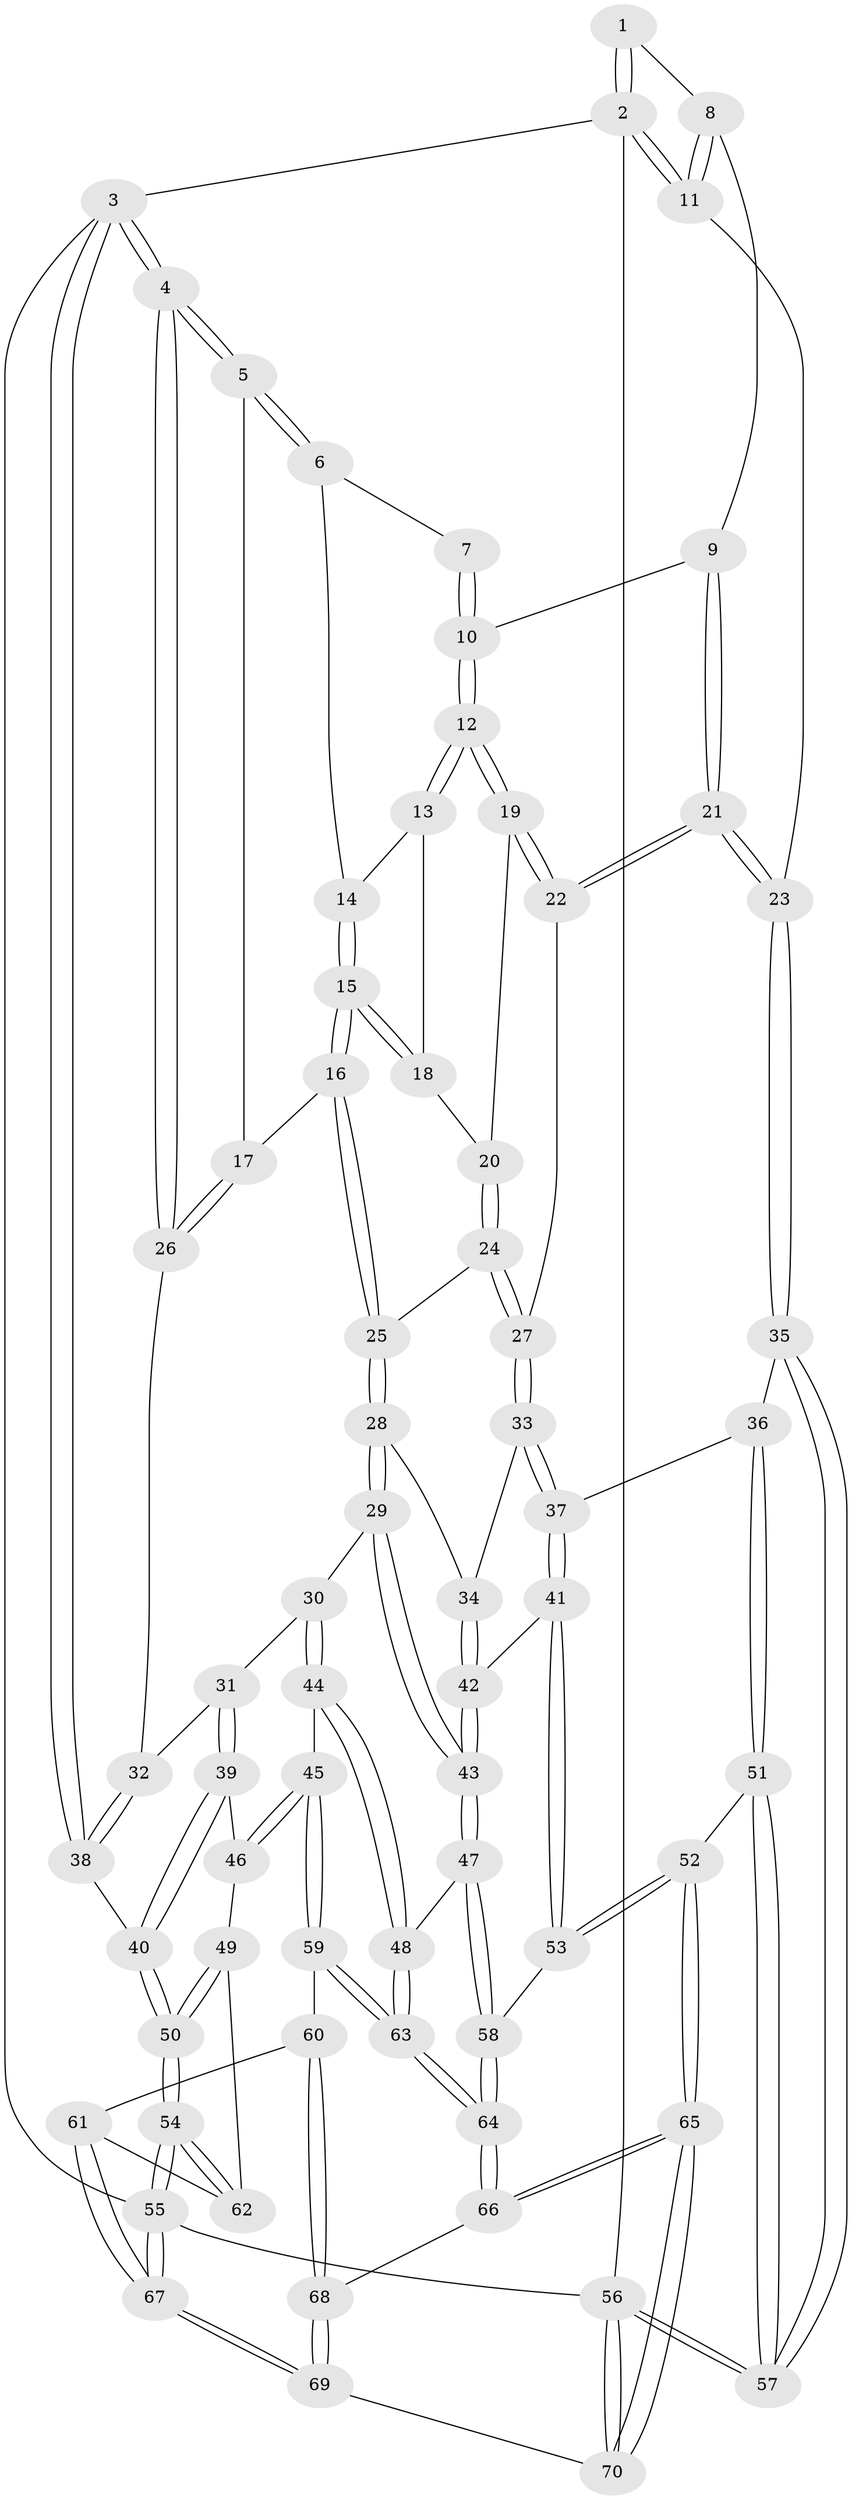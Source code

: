 // coarse degree distribution, {3: 0.6046511627906976, 4: 0.37209302325581395, 6: 0.023255813953488372}
// Generated by graph-tools (version 1.1) at 2025/38/03/04/25 23:38:28]
// undirected, 70 vertices, 172 edges
graph export_dot {
  node [color=gray90,style=filled];
  1 [pos="+0.8220646214793054+0"];
  2 [pos="+1+0"];
  3 [pos="+0+0"];
  4 [pos="+0+0"];
  5 [pos="+0.39006853441623096+0"];
  6 [pos="+0.5150314493854388+0"];
  7 [pos="+0.7057969055237299+0"];
  8 [pos="+0.8931955156740081+0.035631357733619834"];
  9 [pos="+0.8626013010822842+0.1011967383676582"];
  10 [pos="+0.759955436676656+0.06382104947199745"];
  11 [pos="+1+0.07390025533487703"];
  12 [pos="+0.7184790036505778+0.11773894077374683"];
  13 [pos="+0.6538385151744344+0.1016877281724799"];
  14 [pos="+0.5581545296562314+0"];
  15 [pos="+0.5495410436025734+0.1455263044292609"];
  16 [pos="+0.5082259952362526+0.20321546858670722"];
  17 [pos="+0.3432556087476025+0.0508504003408288"];
  18 [pos="+0.6195276002434101+0.13577523057675522"];
  19 [pos="+0.7271449902802232+0.18855645347694444"];
  20 [pos="+0.6336196642874347+0.17359599104761794"];
  21 [pos="+0.9296323480643744+0.25424266343306023"];
  22 [pos="+0.7455863468289149+0.23692522065065924"];
  23 [pos="+1+0.3623825013662131"];
  24 [pos="+0.5956727416084034+0.2381523213240959"];
  25 [pos="+0.5149549718865448+0.24318840200602854"];
  26 [pos="+0.2248375655455534+0.21292845177779204"];
  27 [pos="+0.7079090436218313+0.2697463050016891"];
  28 [pos="+0.4452397452606968+0.40210944148448885"];
  29 [pos="+0.43645179024819597+0.40644091896979573"];
  30 [pos="+0.43296664510238114+0.40742345138822583"];
  31 [pos="+0.2842637348287912+0.3315176579301793"];
  32 [pos="+0.21835752395988683+0.2562587252777666"];
  33 [pos="+0.6754776852380512+0.39660298944242567"];
  34 [pos="+0.5613804567689898+0.42158070582671975"];
  35 [pos="+1+0.37760595426612226"];
  36 [pos="+0.8650941364314476+0.49989951393768645"];
  37 [pos="+0.8368451805255526+0.5041640250676908"];
  38 [pos="+0+0.3630714109655378"];
  39 [pos="+0.1544441734496912+0.5402422989716652"];
  40 [pos="+0+0.4399672903637697"];
  41 [pos="+0.7527122112642133+0.5841704455203179"];
  42 [pos="+0.6563453087517986+0.6049132261270763"];
  43 [pos="+0.597982434898959+0.6588673087411394"];
  44 [pos="+0.39730885407900174+0.5073230920910721"];
  45 [pos="+0.3180857592704699+0.6016157251073776"];
  46 [pos="+0.17630892159879402+0.5746128370320053"];
  47 [pos="+0.5787353812686018+0.696013246148366"];
  48 [pos="+0.5392747619905099+0.7267691117410002"];
  49 [pos="+0.15557097437605655+0.6263865432678377"];
  50 [pos="+0+0.6035603501325504"];
  51 [pos="+0.8987792693584421+0.821395133230235"];
  52 [pos="+0.8600237092809465+0.8273388999148208"];
  53 [pos="+0.7712198432207226+0.7721003283043604"];
  54 [pos="+0+0.7897994065758356"];
  55 [pos="+0+1"];
  56 [pos="+1+1"];
  57 [pos="+1+0.9229809442989158"];
  58 [pos="+0.7652119463367213+0.772445762378092"];
  59 [pos="+0.33724918249621344+0.7642436935066934"];
  60 [pos="+0.32804128708876784+0.7713649848783054"];
  61 [pos="+0.21928699530926327+0.7888583834079667"];
  62 [pos="+0.1255242913388852+0.7260277093433914"];
  63 [pos="+0.5050658915881691+0.7846892631723049"];
  64 [pos="+0.5575376515032425+0.9065069021397816"];
  65 [pos="+0.6265154633233618+1"];
  66 [pos="+0.5629844304574979+0.9504988908923754"];
  67 [pos="+0+1"];
  68 [pos="+0.32781755081094033+0.9272638757779019"];
  69 [pos="+0.13629510592398347+1"];
  70 [pos="+0.6262812169916345+1"];
  1 -- 2;
  1 -- 2;
  1 -- 8;
  2 -- 3;
  2 -- 11;
  2 -- 11;
  2 -- 56;
  3 -- 4;
  3 -- 4;
  3 -- 38;
  3 -- 38;
  3 -- 55;
  4 -- 5;
  4 -- 5;
  4 -- 26;
  4 -- 26;
  5 -- 6;
  5 -- 6;
  5 -- 17;
  6 -- 7;
  6 -- 14;
  7 -- 10;
  7 -- 10;
  8 -- 9;
  8 -- 11;
  8 -- 11;
  9 -- 10;
  9 -- 21;
  9 -- 21;
  10 -- 12;
  10 -- 12;
  11 -- 23;
  12 -- 13;
  12 -- 13;
  12 -- 19;
  12 -- 19;
  13 -- 14;
  13 -- 18;
  14 -- 15;
  14 -- 15;
  15 -- 16;
  15 -- 16;
  15 -- 18;
  15 -- 18;
  16 -- 17;
  16 -- 25;
  16 -- 25;
  17 -- 26;
  17 -- 26;
  18 -- 20;
  19 -- 20;
  19 -- 22;
  19 -- 22;
  20 -- 24;
  20 -- 24;
  21 -- 22;
  21 -- 22;
  21 -- 23;
  21 -- 23;
  22 -- 27;
  23 -- 35;
  23 -- 35;
  24 -- 25;
  24 -- 27;
  24 -- 27;
  25 -- 28;
  25 -- 28;
  26 -- 32;
  27 -- 33;
  27 -- 33;
  28 -- 29;
  28 -- 29;
  28 -- 34;
  29 -- 30;
  29 -- 43;
  29 -- 43;
  30 -- 31;
  30 -- 44;
  30 -- 44;
  31 -- 32;
  31 -- 39;
  31 -- 39;
  32 -- 38;
  32 -- 38;
  33 -- 34;
  33 -- 37;
  33 -- 37;
  34 -- 42;
  34 -- 42;
  35 -- 36;
  35 -- 57;
  35 -- 57;
  36 -- 37;
  36 -- 51;
  36 -- 51;
  37 -- 41;
  37 -- 41;
  38 -- 40;
  39 -- 40;
  39 -- 40;
  39 -- 46;
  40 -- 50;
  40 -- 50;
  41 -- 42;
  41 -- 53;
  41 -- 53;
  42 -- 43;
  42 -- 43;
  43 -- 47;
  43 -- 47;
  44 -- 45;
  44 -- 48;
  44 -- 48;
  45 -- 46;
  45 -- 46;
  45 -- 59;
  45 -- 59;
  46 -- 49;
  47 -- 48;
  47 -- 58;
  47 -- 58;
  48 -- 63;
  48 -- 63;
  49 -- 50;
  49 -- 50;
  49 -- 62;
  50 -- 54;
  50 -- 54;
  51 -- 52;
  51 -- 57;
  51 -- 57;
  52 -- 53;
  52 -- 53;
  52 -- 65;
  52 -- 65;
  53 -- 58;
  54 -- 55;
  54 -- 55;
  54 -- 62;
  54 -- 62;
  55 -- 67;
  55 -- 67;
  55 -- 56;
  56 -- 57;
  56 -- 57;
  56 -- 70;
  56 -- 70;
  58 -- 64;
  58 -- 64;
  59 -- 60;
  59 -- 63;
  59 -- 63;
  60 -- 61;
  60 -- 68;
  60 -- 68;
  61 -- 62;
  61 -- 67;
  61 -- 67;
  63 -- 64;
  63 -- 64;
  64 -- 66;
  64 -- 66;
  65 -- 66;
  65 -- 66;
  65 -- 70;
  65 -- 70;
  66 -- 68;
  67 -- 69;
  67 -- 69;
  68 -- 69;
  68 -- 69;
  69 -- 70;
}
